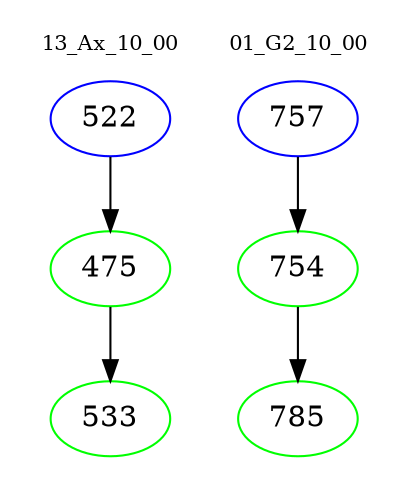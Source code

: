 digraph{
subgraph cluster_0 {
color = white
label = "13_Ax_10_00";
fontsize=10;
T0_522 [label="522", color="blue"]
T0_522 -> T0_475 [color="black"]
T0_475 [label="475", color="green"]
T0_475 -> T0_533 [color="black"]
T0_533 [label="533", color="green"]
}
subgraph cluster_1 {
color = white
label = "01_G2_10_00";
fontsize=10;
T1_757 [label="757", color="blue"]
T1_757 -> T1_754 [color="black"]
T1_754 [label="754", color="green"]
T1_754 -> T1_785 [color="black"]
T1_785 [label="785", color="green"]
}
}
